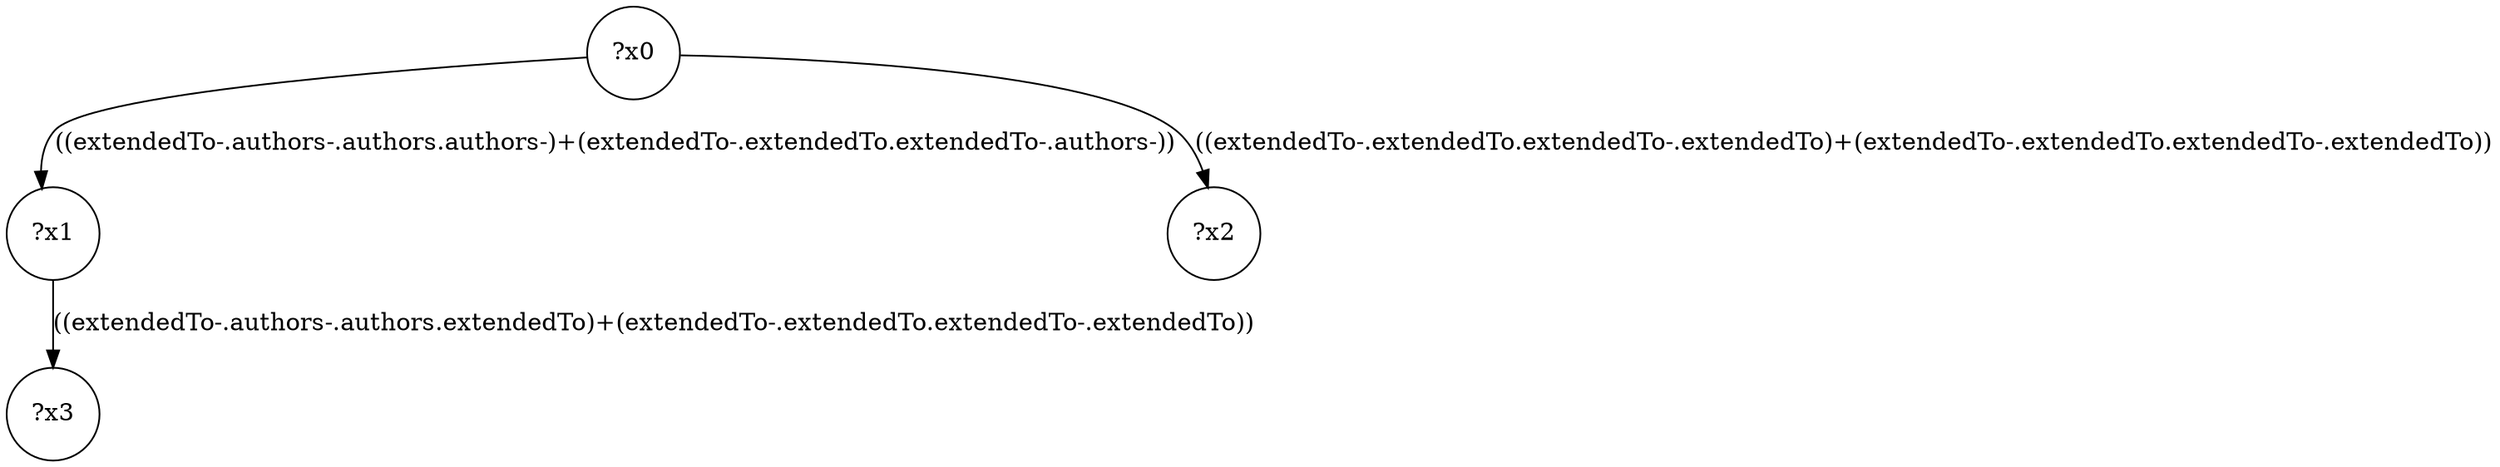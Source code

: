 digraph g {
	x0 [shape=circle, label="?x0"];
	x1 [shape=circle, label="?x1"];
	x0 -> x1 [label="((extendedTo-.authors-.authors.authors-)+(extendedTo-.extendedTo.extendedTo-.authors-))"];
	x2 [shape=circle, label="?x2"];
	x0 -> x2 [label="((extendedTo-.extendedTo.extendedTo-.extendedTo)+(extendedTo-.extendedTo.extendedTo-.extendedTo))"];
	x3 [shape=circle, label="?x3"];
	x1 -> x3 [label="((extendedTo-.authors-.authors.extendedTo)+(extendedTo-.extendedTo.extendedTo-.extendedTo))"];
}
